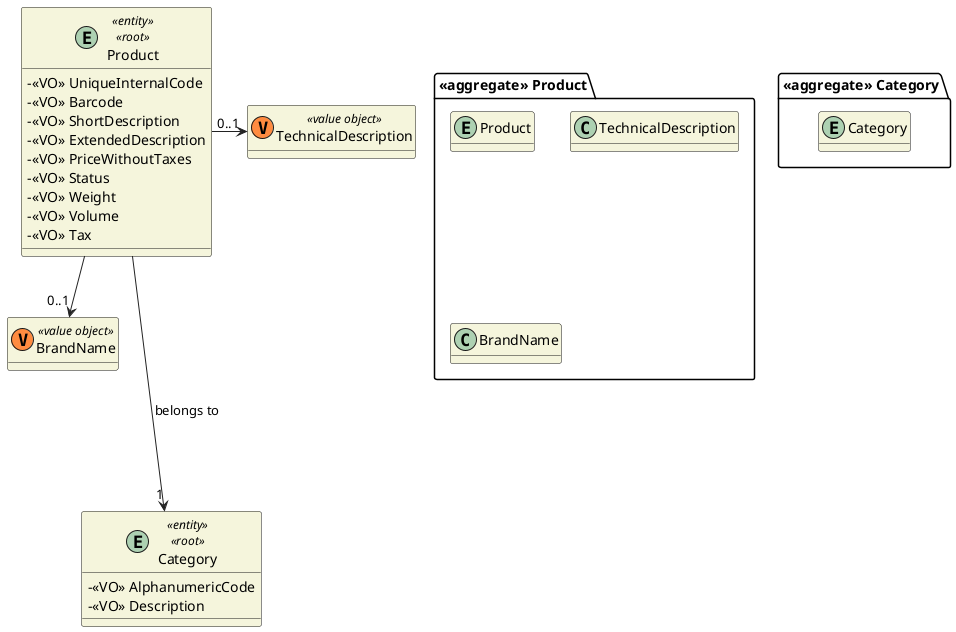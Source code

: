 @startuml
'https://plantuml.com/class-diagram

skinparam classAttributeIconSize 0
hide empty attributes
skinparam classBackgroundColor beige
skinparam ArrowColor #222222

package "<<aggregate>> Product" {
    entity Product
    class TechnicalDescription
    class BrandName
}

package "<<aggregate>> Category" {
    entity Category
}

entity Product <<entity>> <<root>> {
    -<<VO>> UniqueInternalCode
    -<<VO>> Barcode
    -<<VO>> ShortDescription
    -<<VO>> ExtendedDescription
    -<<VO>> PriceWithoutTaxes
    -<<VO>> Status /'Available, Temporarily Unavailable, Unavailable'/
    -<<VO>> Weight
    -<<VO>> Volume
    -<<VO>> Tax
}

class TechnicalDescription <<(V,#FF8B40) value object>>
class BrandName <<(V,#FF8B40) value object>>

entity Category <<entity>> <<root>> {
    -<<VO>> AlphanumericCode
    -<<VO>> Description
}

Product ----> "1" Category : belongs to
Product -> "0..1" TechnicalDescription
Product --> "0..1" BrandName

@enduml